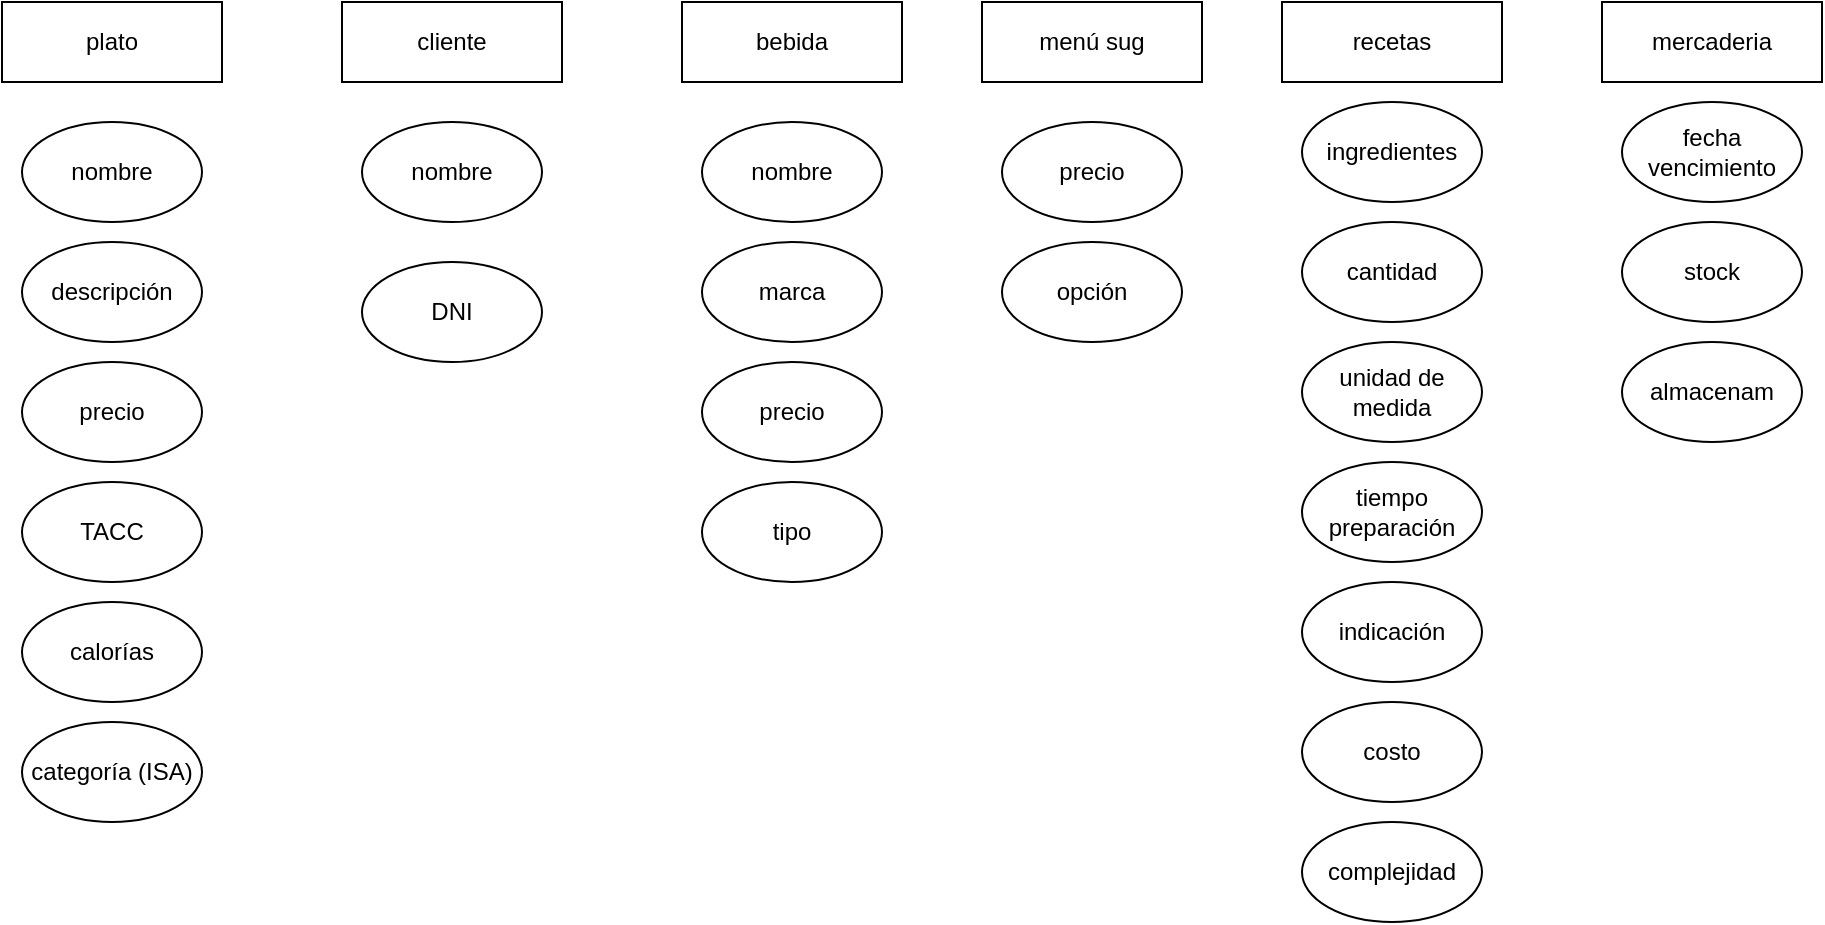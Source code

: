 <mxfile version="21.0.6" type="github" pages="3">
  <diagram id="CXdzvPB2wVIydzKd_ate" name="Page-1">
    <mxGraphModel dx="880" dy="494" grid="1" gridSize="10" guides="1" tooltips="1" connect="1" arrows="1" fold="1" page="1" pageScale="1" pageWidth="1200" pageHeight="1600" math="0" shadow="0">
      <root>
        <mxCell id="0" />
        <mxCell id="1" parent="0" />
        <mxCell id="1bnJfe9PC9trtTizRwwh-1" value="plato" style="rounded=0;whiteSpace=wrap;html=1;" parent="1" vertex="1">
          <mxGeometry x="30" y="80" width="110" height="40" as="geometry" />
        </mxCell>
        <mxCell id="1bnJfe9PC9trtTizRwwh-3" value="nombre" style="ellipse;whiteSpace=wrap;html=1;" parent="1" vertex="1">
          <mxGeometry x="40" y="140" width="90" height="50" as="geometry" />
        </mxCell>
        <mxCell id="1bnJfe9PC9trtTizRwwh-4" value="descripción" style="ellipse;whiteSpace=wrap;html=1;" parent="1" vertex="1">
          <mxGeometry x="40" y="200" width="90" height="50" as="geometry" />
        </mxCell>
        <mxCell id="1bnJfe9PC9trtTizRwwh-5" value="precio" style="ellipse;whiteSpace=wrap;html=1;" parent="1" vertex="1">
          <mxGeometry x="40" y="260" width="90" height="50" as="geometry" />
        </mxCell>
        <mxCell id="1bnJfe9PC9trtTizRwwh-6" value="TACC" style="ellipse;whiteSpace=wrap;html=1;" parent="1" vertex="1">
          <mxGeometry x="40" y="320" width="90" height="50" as="geometry" />
        </mxCell>
        <mxCell id="1bnJfe9PC9trtTizRwwh-7" value="calorías" style="ellipse;whiteSpace=wrap;html=1;" parent="1" vertex="1">
          <mxGeometry x="40" y="380" width="90" height="50" as="geometry" />
        </mxCell>
        <mxCell id="1bnJfe9PC9trtTizRwwh-9" value="cliente" style="rounded=0;whiteSpace=wrap;html=1;" parent="1" vertex="1">
          <mxGeometry x="200" y="80" width="110" height="40" as="geometry" />
        </mxCell>
        <mxCell id="1bnJfe9PC9trtTizRwwh-10" value="bebida" style="rounded=0;whiteSpace=wrap;html=1;" parent="1" vertex="1">
          <mxGeometry x="370" y="80" width="110" height="40" as="geometry" />
        </mxCell>
        <mxCell id="1bnJfe9PC9trtTizRwwh-11" value="categoría (ISA)" style="ellipse;whiteSpace=wrap;html=1;" parent="1" vertex="1">
          <mxGeometry x="40" y="440" width="90" height="50" as="geometry" />
        </mxCell>
        <mxCell id="1bnJfe9PC9trtTizRwwh-13" value="menú sug" style="rounded=0;whiteSpace=wrap;html=1;" parent="1" vertex="1">
          <mxGeometry x="520" y="80" width="110" height="40" as="geometry" />
        </mxCell>
        <mxCell id="1bnJfe9PC9trtTizRwwh-14" value="recetas" style="rounded=0;whiteSpace=wrap;html=1;" parent="1" vertex="1">
          <mxGeometry x="670" y="80" width="110" height="40" as="geometry" />
        </mxCell>
        <mxCell id="1bnJfe9PC9trtTizRwwh-15" value="ingredientes" style="ellipse;whiteSpace=wrap;html=1;" parent="1" vertex="1">
          <mxGeometry x="680" y="130" width="90" height="50" as="geometry" />
        </mxCell>
        <mxCell id="1bnJfe9PC9trtTizRwwh-16" value="cantidad" style="ellipse;whiteSpace=wrap;html=1;" parent="1" vertex="1">
          <mxGeometry x="680" y="190" width="90" height="50" as="geometry" />
        </mxCell>
        <mxCell id="1bnJfe9PC9trtTizRwwh-17" value="unidad de medida" style="ellipse;whiteSpace=wrap;html=1;" parent="1" vertex="1">
          <mxGeometry x="680" y="250" width="90" height="50" as="geometry" />
        </mxCell>
        <mxCell id="1bnJfe9PC9trtTizRwwh-18" value="tiempo preparación" style="ellipse;whiteSpace=wrap;html=1;" parent="1" vertex="1">
          <mxGeometry x="680" y="310" width="90" height="50" as="geometry" />
        </mxCell>
        <mxCell id="1bnJfe9PC9trtTizRwwh-19" value="indicación" style="ellipse;whiteSpace=wrap;html=1;" parent="1" vertex="1">
          <mxGeometry x="680" y="370" width="90" height="50" as="geometry" />
        </mxCell>
        <mxCell id="1bnJfe9PC9trtTizRwwh-20" value="costo" style="ellipse;whiteSpace=wrap;html=1;" parent="1" vertex="1">
          <mxGeometry x="680" y="430" width="90" height="50" as="geometry" />
        </mxCell>
        <mxCell id="1bnJfe9PC9trtTizRwwh-21" value="complejidad" style="ellipse;whiteSpace=wrap;html=1;" parent="1" vertex="1">
          <mxGeometry x="680" y="490" width="90" height="50" as="geometry" />
        </mxCell>
        <mxCell id="1bnJfe9PC9trtTizRwwh-23" value="stock" style="ellipse;whiteSpace=wrap;html=1;" parent="1" vertex="1">
          <mxGeometry x="840" y="190" width="90" height="50" as="geometry" />
        </mxCell>
        <mxCell id="1bnJfe9PC9trtTizRwwh-24" value="fecha vencimiento" style="ellipse;whiteSpace=wrap;html=1;" parent="1" vertex="1">
          <mxGeometry x="840" y="130" width="90" height="50" as="geometry" />
        </mxCell>
        <mxCell id="1bnJfe9PC9trtTizRwwh-25" value="mercaderia" style="rounded=0;whiteSpace=wrap;html=1;" parent="1" vertex="1">
          <mxGeometry x="830" y="80" width="110" height="40" as="geometry" />
        </mxCell>
        <mxCell id="1bnJfe9PC9trtTizRwwh-27" value="almacenam" style="ellipse;whiteSpace=wrap;html=1;" parent="1" vertex="1">
          <mxGeometry x="840" y="250" width="90" height="50" as="geometry" />
        </mxCell>
        <mxCell id="1bnJfe9PC9trtTizRwwh-28" value="nombre" style="ellipse;whiteSpace=wrap;html=1;" parent="1" vertex="1">
          <mxGeometry x="380" y="140" width="90" height="50" as="geometry" />
        </mxCell>
        <mxCell id="1bnJfe9PC9trtTizRwwh-29" value="marca" style="ellipse;whiteSpace=wrap;html=1;" parent="1" vertex="1">
          <mxGeometry x="380" y="200" width="90" height="50" as="geometry" />
        </mxCell>
        <mxCell id="1bnJfe9PC9trtTizRwwh-30" value="precio" style="ellipse;whiteSpace=wrap;html=1;" parent="1" vertex="1">
          <mxGeometry x="380" y="260" width="90" height="50" as="geometry" />
        </mxCell>
        <mxCell id="1bnJfe9PC9trtTizRwwh-31" value="tipo" style="ellipse;whiteSpace=wrap;html=1;" parent="1" vertex="1">
          <mxGeometry x="380" y="320" width="90" height="50" as="geometry" />
        </mxCell>
        <mxCell id="1bnJfe9PC9trtTizRwwh-32" value="precio" style="ellipse;whiteSpace=wrap;html=1;" parent="1" vertex="1">
          <mxGeometry x="530" y="140" width="90" height="50" as="geometry" />
        </mxCell>
        <mxCell id="1bnJfe9PC9trtTizRwwh-33" value="opción" style="ellipse;whiteSpace=wrap;html=1;" parent="1" vertex="1">
          <mxGeometry x="530" y="200" width="90" height="50" as="geometry" />
        </mxCell>
        <mxCell id="1bnJfe9PC9trtTizRwwh-34" value="nombre" style="ellipse;whiteSpace=wrap;html=1;" parent="1" vertex="1">
          <mxGeometry x="210" y="140" width="90" height="50" as="geometry" />
        </mxCell>
        <mxCell id="1bnJfe9PC9trtTizRwwh-36" value="DNI" style="ellipse;whiteSpace=wrap;html=1;" parent="1" vertex="1">
          <mxGeometry x="210" y="210" width="90" height="50" as="geometry" />
        </mxCell>
      </root>
    </mxGraphModel>
  </diagram>
  <diagram id="sk8-NcH3_kJpbmu6b2MK" name="Page-2">
    <mxGraphModel dx="880" dy="2094" grid="1" gridSize="10" guides="1" tooltips="1" connect="1" arrows="1" fold="1" page="1" pageScale="1" pageWidth="1200" pageHeight="1600" math="0" shadow="0">
      <root>
        <mxCell id="lREAkdYt76eSDly8mNPN-0" />
        <mxCell id="lREAkdYt76eSDly8mNPN-1" parent="lREAkdYt76eSDly8mNPN-0" />
        <mxCell id="NG0mI11uhFQM5UhzqjQ7-34" value="" style="group" parent="lREAkdYt76eSDly8mNPN-1" vertex="1" connectable="0">
          <mxGeometry x="60" y="330" width="110" height="410" as="geometry" />
        </mxCell>
        <mxCell id="NG0mI11uhFQM5UhzqjQ7-0" value="plato" style="rounded=0;whiteSpace=wrap;html=1;" parent="NG0mI11uhFQM5UhzqjQ7-34" vertex="1">
          <mxGeometry width="110" height="40" as="geometry" />
        </mxCell>
        <mxCell id="NG0mI11uhFQM5UhzqjQ7-1" value="&lt;u&gt;nombre&lt;/u&gt;" style="ellipse;whiteSpace=wrap;html=1;" parent="NG0mI11uhFQM5UhzqjQ7-34" vertex="1">
          <mxGeometry x="10" y="60" width="90" height="50" as="geometry" />
        </mxCell>
        <mxCell id="NG0mI11uhFQM5UhzqjQ7-2" value="descripción" style="ellipse;whiteSpace=wrap;html=1;" parent="NG0mI11uhFQM5UhzqjQ7-34" vertex="1">
          <mxGeometry x="10" y="120" width="90" height="50" as="geometry" />
        </mxCell>
        <mxCell id="NG0mI11uhFQM5UhzqjQ7-3" value="precio" style="ellipse;whiteSpace=wrap;html=1;" parent="NG0mI11uhFQM5UhzqjQ7-34" vertex="1">
          <mxGeometry x="10" y="180" width="90" height="50" as="geometry" />
        </mxCell>
        <mxCell id="NG0mI11uhFQM5UhzqjQ7-4" value="TACC" style="ellipse;whiteSpace=wrap;html=1;" parent="NG0mI11uhFQM5UhzqjQ7-34" vertex="1">
          <mxGeometry x="10" y="240" width="90" height="50" as="geometry" />
        </mxCell>
        <mxCell id="NG0mI11uhFQM5UhzqjQ7-5" value="calorías" style="ellipse;whiteSpace=wrap;html=1;" parent="NG0mI11uhFQM5UhzqjQ7-34" vertex="1">
          <mxGeometry x="10" y="300" width="90" height="50" as="geometry" />
        </mxCell>
        <mxCell id="NG0mI11uhFQM5UhzqjQ7-8" value="categoría (ISA)" style="ellipse;whiteSpace=wrap;html=1;" parent="NG0mI11uhFQM5UhzqjQ7-34" vertex="1">
          <mxGeometry x="10" y="360" width="90" height="50" as="geometry" />
        </mxCell>
        <mxCell id="NG0mI11uhFQM5UhzqjQ7-35" value="" style="group" parent="lREAkdYt76eSDly8mNPN-1" vertex="1" connectable="0">
          <mxGeometry x="225" y="425" width="110" height="180" as="geometry" />
        </mxCell>
        <mxCell id="NG0mI11uhFQM5UhzqjQ7-6" value="cliente" style="rounded=0;whiteSpace=wrap;html=1;" parent="NG0mI11uhFQM5UhzqjQ7-35" vertex="1">
          <mxGeometry width="110" height="40" as="geometry" />
        </mxCell>
        <mxCell id="NG0mI11uhFQM5UhzqjQ7-28" value="nombre" style="ellipse;whiteSpace=wrap;html=1;" parent="NG0mI11uhFQM5UhzqjQ7-35" vertex="1">
          <mxGeometry x="10" y="60" width="90" height="50" as="geometry" />
        </mxCell>
        <mxCell id="NG0mI11uhFQM5UhzqjQ7-29" value="&lt;u&gt;DNI&lt;/u&gt;" style="ellipse;whiteSpace=wrap;html=1;" parent="NG0mI11uhFQM5UhzqjQ7-35" vertex="1">
          <mxGeometry x="10" y="130" width="90" height="50" as="geometry" />
        </mxCell>
        <mxCell id="NG0mI11uhFQM5UhzqjQ7-36" value="" style="group" parent="lREAkdYt76eSDly8mNPN-1" vertex="1" connectable="0">
          <mxGeometry x="400" y="330" width="110" height="290" as="geometry" />
        </mxCell>
        <mxCell id="NG0mI11uhFQM5UhzqjQ7-7" value="bebida" style="rounded=0;whiteSpace=wrap;html=1;" parent="NG0mI11uhFQM5UhzqjQ7-36" vertex="1">
          <mxGeometry width="110" height="40" as="geometry" />
        </mxCell>
        <mxCell id="NG0mI11uhFQM5UhzqjQ7-22" value="&lt;u&gt;nombre&lt;/u&gt;" style="ellipse;whiteSpace=wrap;html=1;" parent="NG0mI11uhFQM5UhzqjQ7-36" vertex="1">
          <mxGeometry x="10" y="60" width="90" height="50" as="geometry" />
        </mxCell>
        <mxCell id="NG0mI11uhFQM5UhzqjQ7-23" value="marca" style="ellipse;whiteSpace=wrap;html=1;" parent="NG0mI11uhFQM5UhzqjQ7-36" vertex="1">
          <mxGeometry x="10" y="120" width="90" height="50" as="geometry" />
        </mxCell>
        <mxCell id="NG0mI11uhFQM5UhzqjQ7-24" value="precio" style="ellipse;whiteSpace=wrap;html=1;" parent="NG0mI11uhFQM5UhzqjQ7-36" vertex="1">
          <mxGeometry x="10" y="180" width="90" height="50" as="geometry" />
        </mxCell>
        <mxCell id="NG0mI11uhFQM5UhzqjQ7-25" value="tipo" style="ellipse;whiteSpace=wrap;html=1;" parent="NG0mI11uhFQM5UhzqjQ7-36" vertex="1">
          <mxGeometry x="10" y="240" width="90" height="50" as="geometry" />
        </mxCell>
        <mxCell id="NG0mI11uhFQM5UhzqjQ7-38" value="" style="group" parent="lREAkdYt76eSDly8mNPN-1" vertex="1" connectable="0">
          <mxGeometry x="630" y="310" width="110" height="460" as="geometry" />
        </mxCell>
        <mxCell id="NG0mI11uhFQM5UhzqjQ7-10" value="recetas" style="rounded=0;whiteSpace=wrap;html=1;" parent="NG0mI11uhFQM5UhzqjQ7-38" vertex="1">
          <mxGeometry width="110" height="40" as="geometry" />
        </mxCell>
        <mxCell id="NG0mI11uhFQM5UhzqjQ7-11" value="ingredientes" style="ellipse;whiteSpace=wrap;html=1;" parent="NG0mI11uhFQM5UhzqjQ7-38" vertex="1">
          <mxGeometry x="10" y="50" width="90" height="50" as="geometry" />
        </mxCell>
        <mxCell id="NG0mI11uhFQM5UhzqjQ7-12" value="cantidad" style="ellipse;whiteSpace=wrap;html=1;" parent="NG0mI11uhFQM5UhzqjQ7-38" vertex="1">
          <mxGeometry x="10" y="110" width="90" height="50" as="geometry" />
        </mxCell>
        <mxCell id="NG0mI11uhFQM5UhzqjQ7-13" value="unidad de medida" style="ellipse;whiteSpace=wrap;html=1;" parent="NG0mI11uhFQM5UhzqjQ7-38" vertex="1">
          <mxGeometry x="10" y="170" width="90" height="50" as="geometry" />
        </mxCell>
        <mxCell id="NG0mI11uhFQM5UhzqjQ7-14" value="tiempo preparación" style="ellipse;whiteSpace=wrap;html=1;" parent="NG0mI11uhFQM5UhzqjQ7-38" vertex="1">
          <mxGeometry x="10" y="230" width="90" height="50" as="geometry" />
        </mxCell>
        <mxCell id="NG0mI11uhFQM5UhzqjQ7-15" value="indicación" style="ellipse;whiteSpace=wrap;html=1;" parent="NG0mI11uhFQM5UhzqjQ7-38" vertex="1">
          <mxGeometry x="10" y="290" width="90" height="50" as="geometry" />
        </mxCell>
        <mxCell id="NG0mI11uhFQM5UhzqjQ7-16" value="costo" style="ellipse;whiteSpace=wrap;html=1;" parent="NG0mI11uhFQM5UhzqjQ7-38" vertex="1">
          <mxGeometry x="10" y="350" width="90" height="50" as="geometry" />
        </mxCell>
        <mxCell id="NG0mI11uhFQM5UhzqjQ7-17" value="complejidad" style="ellipse;whiteSpace=wrap;html=1;" parent="NG0mI11uhFQM5UhzqjQ7-38" vertex="1">
          <mxGeometry x="10" y="410" width="90" height="50" as="geometry" />
        </mxCell>
        <mxCell id="NG0mI11uhFQM5UhzqjQ7-39" value="" style="group" parent="lREAkdYt76eSDly8mNPN-1" vertex="1" connectable="0">
          <mxGeometry x="950" y="360" width="110" height="220" as="geometry" />
        </mxCell>
        <mxCell id="ITATxJA5nE6UIGPbY5kk-11" value="" style="group" parent="NG0mI11uhFQM5UhzqjQ7-39" vertex="1" connectable="0">
          <mxGeometry width="110" height="160" as="geometry" />
        </mxCell>
        <mxCell id="NG0mI11uhFQM5UhzqjQ7-19" value="fecha vencimiento" style="ellipse;whiteSpace=wrap;html=1;" parent="ITATxJA5nE6UIGPbY5kk-11" vertex="1">
          <mxGeometry x="10" y="50" width="90" height="50" as="geometry" />
        </mxCell>
        <mxCell id="NG0mI11uhFQM5UhzqjQ7-20" value="stock" style="rounded=0;whiteSpace=wrap;html=1;" parent="ITATxJA5nE6UIGPbY5kk-11" vertex="1">
          <mxGeometry width="110" height="40" as="geometry" />
        </mxCell>
        <mxCell id="NG0mI11uhFQM5UhzqjQ7-21" value="almacenam" style="ellipse;whiteSpace=wrap;html=1;" parent="ITATxJA5nE6UIGPbY5kk-11" vertex="1">
          <mxGeometry x="10" y="110" width="90" height="50" as="geometry" />
        </mxCell>
        <mxCell id="NG0mI11uhFQM5UhzqjQ7-40" style="edgeStyle=orthogonalEdgeStyle;rounded=0;orthogonalLoop=1;jettySize=auto;html=1;exitX=1;exitY=0.5;exitDx=0;exitDy=0;entryX=0;entryY=0.5;entryDx=0;entryDy=0;" parent="lREAkdYt76eSDly8mNPN-1" source="NG0mI11uhFQM5UhzqjQ7-0" target="ITATxJA5nE6UIGPbY5kk-2" edge="1">
          <mxGeometry relative="1" as="geometry">
            <mxPoint x="190" y="350" as="targetPoint" />
          </mxGeometry>
        </mxCell>
        <mxCell id="ITATxJA5nE6UIGPbY5kk-2" value="carta" style="rhombus;whiteSpace=wrap;html=1;" parent="lREAkdYt76eSDly8mNPN-1" vertex="1">
          <mxGeometry x="240" y="310" width="80" height="80" as="geometry" />
        </mxCell>
        <mxCell id="ITATxJA5nE6UIGPbY5kk-4" style="edgeStyle=orthogonalEdgeStyle;rounded=0;orthogonalLoop=1;jettySize=auto;html=1;exitX=0;exitY=0.5;exitDx=0;exitDy=0;entryX=1;entryY=0.5;entryDx=0;entryDy=0;" parent="lREAkdYt76eSDly8mNPN-1" source="NG0mI11uhFQM5UhzqjQ7-7" target="ITATxJA5nE6UIGPbY5kk-2" edge="1">
          <mxGeometry relative="1" as="geometry" />
        </mxCell>
        <mxCell id="ITATxJA5nE6UIGPbY5kk-24" style="edgeStyle=orthogonalEdgeStyle;rounded=0;orthogonalLoop=1;jettySize=auto;html=1;exitX=1;exitY=0.5;exitDx=0;exitDy=0;entryX=-0.001;entryY=0.628;entryDx=0;entryDy=0;entryPerimeter=0;" parent="lREAkdYt76eSDly8mNPN-1" source="ITATxJA5nE6UIGPbY5kk-7" target="NG0mI11uhFQM5UhzqjQ7-20" edge="1">
          <mxGeometry relative="1" as="geometry" />
        </mxCell>
        <mxCell id="ITATxJA5nE6UIGPbY5kk-7" value="mercadería" style="rhombus;whiteSpace=wrap;html=1;" parent="lREAkdYt76eSDly8mNPN-1" vertex="1">
          <mxGeometry x="800" y="345" width="80" height="80" as="geometry" />
        </mxCell>
        <mxCell id="ITATxJA5nE6UIGPbY5kk-12" style="edgeStyle=orthogonalEdgeStyle;rounded=0;orthogonalLoop=1;jettySize=auto;html=1;exitX=1;exitY=0.5;exitDx=0;exitDy=0;entryX=0;entryY=0.5;entryDx=0;entryDy=0;" parent="lREAkdYt76eSDly8mNPN-1" source="NG0mI11uhFQM5UhzqjQ7-11" target="ITATxJA5nE6UIGPbY5kk-7" edge="1">
          <mxGeometry relative="1" as="geometry">
            <Array as="points">
              <mxPoint x="800" y="385" />
            </Array>
          </mxGeometry>
        </mxCell>
        <mxCell id="ITATxJA5nE6UIGPbY5kk-13" style="edgeStyle=orthogonalEdgeStyle;rounded=0;orthogonalLoop=1;jettySize=auto;html=1;exitX=0.5;exitY=0;exitDx=0;exitDy=0;entryX=0.5;entryY=1;entryDx=0;entryDy=0;" parent="lREAkdYt76eSDly8mNPN-1" source="NG0mI11uhFQM5UhzqjQ7-6" target="ITATxJA5nE6UIGPbY5kk-2" edge="1">
          <mxGeometry relative="1" as="geometry">
            <Array as="points">
              <mxPoint x="280" y="425" />
              <mxPoint x="280" y="425" />
            </Array>
          </mxGeometry>
        </mxCell>
        <mxCell id="ITATxJA5nE6UIGPbY5kk-20" style="edgeStyle=orthogonalEdgeStyle;rounded=0;orthogonalLoop=1;jettySize=auto;html=1;exitX=0.5;exitY=0;exitDx=0;exitDy=0;entryX=0.5;entryY=1;entryDx=0;entryDy=0;" parent="lREAkdYt76eSDly8mNPN-1" source="ITATxJA5nE6UIGPbY5kk-16" target="NG0mI11uhFQM5UhzqjQ7-27" edge="1">
          <mxGeometry relative="1" as="geometry" />
        </mxCell>
        <mxCell id="ITATxJA5nE6UIGPbY5kk-16" value="menú" style="rhombus;whiteSpace=wrap;html=1;" parent="lREAkdYt76eSDly8mNPN-1" vertex="1">
          <mxGeometry x="240" y="200" width="80" height="80" as="geometry" />
        </mxCell>
        <mxCell id="ITATxJA5nE6UIGPbY5kk-17" style="edgeStyle=orthogonalEdgeStyle;rounded=0;orthogonalLoop=1;jettySize=auto;html=1;exitX=0.891;exitY=-0.025;exitDx=0;exitDy=0;entryX=0;entryY=0.5;entryDx=0;entryDy=0;exitPerimeter=0;" parent="lREAkdYt76eSDly8mNPN-1" source="NG0mI11uhFQM5UhzqjQ7-0" target="ITATxJA5nE6UIGPbY5kk-16" edge="1">
          <mxGeometry relative="1" as="geometry">
            <Array as="points">
              <mxPoint x="158" y="240" />
            </Array>
          </mxGeometry>
        </mxCell>
        <mxCell id="ITATxJA5nE6UIGPbY5kk-18" style="edgeStyle=orthogonalEdgeStyle;rounded=0;orthogonalLoop=1;jettySize=auto;html=1;entryX=1;entryY=0.5;entryDx=0;entryDy=0;" parent="lREAkdYt76eSDly8mNPN-1" target="ITATxJA5nE6UIGPbY5kk-16" edge="1">
          <mxGeometry relative="1" as="geometry">
            <mxPoint x="455" y="330" as="sourcePoint" />
            <Array as="points">
              <mxPoint x="455" y="240" />
            </Array>
          </mxGeometry>
        </mxCell>
        <mxCell id="ITATxJA5nE6UIGPbY5kk-19" value="" style="group" parent="lREAkdYt76eSDly8mNPN-1" vertex="1" connectable="0">
          <mxGeometry x="235" y="60" width="90" height="110" as="geometry" />
        </mxCell>
        <mxCell id="NG0mI11uhFQM5UhzqjQ7-26" value="precio" style="ellipse;whiteSpace=wrap;html=1;" parent="ITATxJA5nE6UIGPbY5kk-19" vertex="1">
          <mxGeometry width="90" height="50" as="geometry" />
        </mxCell>
        <mxCell id="NG0mI11uhFQM5UhzqjQ7-27" value="opción" style="ellipse;whiteSpace=wrap;html=1;" parent="ITATxJA5nE6UIGPbY5kk-19" vertex="1">
          <mxGeometry y="60" width="90" height="50" as="geometry" />
        </mxCell>
        <mxCell id="ITATxJA5nE6UIGPbY5kk-22" style="edgeStyle=orthogonalEdgeStyle;rounded=0;orthogonalLoop=1;jettySize=auto;html=1;entryX=0.5;entryY=0;entryDx=0;entryDy=0;" parent="lREAkdYt76eSDly8mNPN-1" source="ITATxJA5nE6UIGPbY5kk-21" target="NG0mI11uhFQM5UhzqjQ7-0" edge="1">
          <mxGeometry relative="1" as="geometry" />
        </mxCell>
        <mxCell id="ITATxJA5nE6UIGPbY5kk-21" value="chef" style="rhombus;whiteSpace=wrap;html=1;" parent="lREAkdYt76eSDly8mNPN-1" vertex="1">
          <mxGeometry x="380" y="-20" width="80" height="80" as="geometry" />
        </mxCell>
        <mxCell id="ITATxJA5nE6UIGPbY5kk-23" style="edgeStyle=orthogonalEdgeStyle;rounded=0;orthogonalLoop=1;jettySize=auto;html=1;exitX=0.5;exitY=0;exitDx=0;exitDy=0;entryX=1;entryY=0.5;entryDx=0;entryDy=0;" parent="lREAkdYt76eSDly8mNPN-1" source="NG0mI11uhFQM5UhzqjQ7-10" target="ITATxJA5nE6UIGPbY5kk-21" edge="1">
          <mxGeometry relative="1" as="geometry" />
        </mxCell>
      </root>
    </mxGraphModel>
  </diagram>
  <diagram id="s4Wf7vU0N8zGF6CY7whE" name="Página-3">
    <mxGraphModel dx="645" dy="520" grid="1" gridSize="10" guides="1" tooltips="1" connect="1" arrows="1" fold="1" page="1" pageScale="1" pageWidth="1200" pageHeight="1600" math="0" shadow="0">
      <root>
        <mxCell id="0" />
        <mxCell id="1" parent="0" />
        <mxCell id="-e-vEmIo11bUtBHAeG6M-3" value="recetas" style="rounded=0;whiteSpace=wrap;html=1;" vertex="1" parent="1">
          <mxGeometry x="750" y="430" width="70" height="30" as="geometry" />
        </mxCell>
        <mxCell id="-e-vEmIo11bUtBHAeG6M-4" value="ingredientes" style="rounded=0;whiteSpace=wrap;html=1;" vertex="1" parent="1">
          <mxGeometry x="740" y="480" width="90" height="30" as="geometry" />
        </mxCell>
        <mxCell id="-e-vEmIo11bUtBHAeG6M-25" value="" style="group" vertex="1" connectable="0" parent="1">
          <mxGeometry y="100" width="270" height="260" as="geometry" />
        </mxCell>
        <mxCell id="-e-vEmIo11bUtBHAeG6M-1" value="plato" style="rounded=0;whiteSpace=wrap;html=1;" vertex="1" parent="-e-vEmIo11bUtBHAeG6M-25">
          <mxGeometry x="110" y="60" width="70" height="30" as="geometry" />
        </mxCell>
        <mxCell id="-e-vEmIo11bUtBHAeG6M-6" value="nombre" style="ellipse;whiteSpace=wrap;html=1;" vertex="1" parent="-e-vEmIo11bUtBHAeG6M-25">
          <mxGeometry y="50" width="80" height="40" as="geometry" />
        </mxCell>
        <mxCell id="-e-vEmIo11bUtBHAeG6M-7" value="descripción" style="ellipse;whiteSpace=wrap;html=1;" vertex="1" parent="-e-vEmIo11bUtBHAeG6M-25">
          <mxGeometry y="100" width="80" height="40" as="geometry" />
        </mxCell>
        <mxCell id="-e-vEmIo11bUtBHAeG6M-8" value="precio" style="ellipse;whiteSpace=wrap;html=1;" vertex="1" parent="-e-vEmIo11bUtBHAeG6M-25">
          <mxGeometry width="80" height="40" as="geometry" />
        </mxCell>
        <mxCell id="-e-vEmIo11bUtBHAeG6M-9" value="calorías" style="ellipse;whiteSpace=wrap;html=1;" vertex="1" parent="-e-vEmIo11bUtBHAeG6M-25">
          <mxGeometry y="150" width="80" height="40" as="geometry" />
        </mxCell>
        <mxCell id="-e-vEmIo11bUtBHAeG6M-13" value="" style="endArrow=none;html=1;rounded=0;entryX=1;entryY=0.5;entryDx=0;entryDy=0;exitX=0;exitY=0.25;exitDx=0;exitDy=0;" edge="1" parent="-e-vEmIo11bUtBHAeG6M-25" source="-e-vEmIo11bUtBHAeG6M-1" target="-e-vEmIo11bUtBHAeG6M-8">
          <mxGeometry width="50" height="50" relative="1" as="geometry">
            <mxPoint x="150" y="180" as="sourcePoint" />
            <mxPoint x="200" y="130" as="targetPoint" />
          </mxGeometry>
        </mxCell>
        <mxCell id="-e-vEmIo11bUtBHAeG6M-14" value="" style="endArrow=none;html=1;rounded=0;entryX=1;entryY=0.5;entryDx=0;entryDy=0;" edge="1" parent="-e-vEmIo11bUtBHAeG6M-25" target="-e-vEmIo11bUtBHAeG6M-6">
          <mxGeometry width="50" height="50" relative="1" as="geometry">
            <mxPoint x="110" y="70" as="sourcePoint" />
            <mxPoint x="90" y="30" as="targetPoint" />
          </mxGeometry>
        </mxCell>
        <mxCell id="-e-vEmIo11bUtBHAeG6M-15" value="" style="endArrow=none;html=1;rounded=0;entryX=0;entryY=0.5;entryDx=0;entryDy=0;exitX=1;exitY=0.5;exitDx=0;exitDy=0;" edge="1" parent="-e-vEmIo11bUtBHAeG6M-25" source="-e-vEmIo11bUtBHAeG6M-7" target="-e-vEmIo11bUtBHAeG6M-1">
          <mxGeometry width="50" height="50" relative="1" as="geometry">
            <mxPoint x="128" y="90" as="sourcePoint" />
            <mxPoint x="100" y="40" as="targetPoint" />
          </mxGeometry>
        </mxCell>
        <mxCell id="-e-vEmIo11bUtBHAeG6M-16" value="" style="endArrow=none;html=1;rounded=0;entryX=0;entryY=0.75;entryDx=0;entryDy=0;exitX=1;exitY=0.5;exitDx=0;exitDy=0;" edge="1" parent="-e-vEmIo11bUtBHAeG6M-25" source="-e-vEmIo11bUtBHAeG6M-9" target="-e-vEmIo11bUtBHAeG6M-1">
          <mxGeometry width="50" height="50" relative="1" as="geometry">
            <mxPoint x="138" y="100" as="sourcePoint" />
            <mxPoint x="110" y="50" as="targetPoint" />
          </mxGeometry>
        </mxCell>
        <mxCell id="-e-vEmIo11bUtBHAeG6M-17" value="isa" style="triangle;whiteSpace=wrap;html=1;rotation=-90;" vertex="1" parent="-e-vEmIo11bUtBHAeG6M-25">
          <mxGeometry x="122.5" y="150" width="45" height="47.5" as="geometry" />
        </mxCell>
        <mxCell id="-e-vEmIo11bUtBHAeG6M-18" value="entrada" style="ellipse;whiteSpace=wrap;html=1;" vertex="1" parent="-e-vEmIo11bUtBHAeG6M-25">
          <mxGeometry x="20" y="220" width="80" height="40" as="geometry" />
        </mxCell>
        <mxCell id="-e-vEmIo11bUtBHAeG6M-19" value="principal" style="ellipse;whiteSpace=wrap;html=1;" vertex="1" parent="-e-vEmIo11bUtBHAeG6M-25">
          <mxGeometry x="105" y="220" width="80" height="40" as="geometry" />
        </mxCell>
        <mxCell id="-e-vEmIo11bUtBHAeG6M-20" value="postre" style="ellipse;whiteSpace=wrap;html=1;" vertex="1" parent="-e-vEmIo11bUtBHAeG6M-25">
          <mxGeometry x="190" y="220" width="80" height="40" as="geometry" />
        </mxCell>
        <mxCell id="-e-vEmIo11bUtBHAeG6M-21" value="" style="endArrow=none;html=1;rounded=0;entryX=0;entryY=0.25;entryDx=0;entryDy=0;exitX=0.5;exitY=0;exitDx=0;exitDy=0;" edge="1" parent="-e-vEmIo11bUtBHAeG6M-25" source="-e-vEmIo11bUtBHAeG6M-18" target="-e-vEmIo11bUtBHAeG6M-17">
          <mxGeometry width="50" height="50" relative="1" as="geometry">
            <mxPoint x="90" y="140" as="sourcePoint" />
            <mxPoint x="120" y="53" as="targetPoint" />
          </mxGeometry>
        </mxCell>
        <mxCell id="-e-vEmIo11bUtBHAeG6M-22" value="" style="endArrow=none;html=1;rounded=0;entryX=0;entryY=0.5;entryDx=0;entryDy=0;exitX=0.5;exitY=0;exitDx=0;exitDy=0;" edge="1" parent="-e-vEmIo11bUtBHAeG6M-25" source="-e-vEmIo11bUtBHAeG6M-19" target="-e-vEmIo11bUtBHAeG6M-17">
          <mxGeometry width="50" height="50" relative="1" as="geometry">
            <mxPoint x="70" y="230" as="sourcePoint" />
            <mxPoint x="143" y="206" as="targetPoint" />
          </mxGeometry>
        </mxCell>
        <mxCell id="-e-vEmIo11bUtBHAeG6M-23" value="" style="endArrow=none;html=1;rounded=0;entryX=0;entryY=0.75;entryDx=0;entryDy=0;exitX=0.5;exitY=0;exitDx=0;exitDy=0;" edge="1" parent="-e-vEmIo11bUtBHAeG6M-25" source="-e-vEmIo11bUtBHAeG6M-20" target="-e-vEmIo11bUtBHAeG6M-17">
          <mxGeometry width="50" height="50" relative="1" as="geometry">
            <mxPoint x="155" y="230" as="sourcePoint" />
            <mxPoint x="155" y="206" as="targetPoint" />
          </mxGeometry>
        </mxCell>
        <mxCell id="-e-vEmIo11bUtBHAeG6M-24" value="" style="endArrow=none;html=1;rounded=0;entryX=0.5;entryY=1;entryDx=0;entryDy=0;exitX=1;exitY=0.5;exitDx=0;exitDy=0;" edge="1" parent="-e-vEmIo11bUtBHAeG6M-25" source="-e-vEmIo11bUtBHAeG6M-17" target="-e-vEmIo11bUtBHAeG6M-1">
          <mxGeometry width="50" height="50" relative="1" as="geometry">
            <mxPoint x="165" y="280" as="sourcePoint" />
            <mxPoint x="165" y="256" as="targetPoint" />
          </mxGeometry>
        </mxCell>
        <mxCell id="-e-vEmIo11bUtBHAeG6M-57" value="" style="group" vertex="1" connectable="0" parent="1">
          <mxGeometry x="300" y="30" width="335" height="400" as="geometry" />
        </mxCell>
        <mxCell id="-e-vEmIo11bUtBHAeG6M-43" value="" style="group" vertex="1" connectable="0" parent="-e-vEmIo11bUtBHAeG6M-57">
          <mxGeometry width="260" height="270" as="geometry" />
        </mxCell>
        <mxCell id="-e-vEmIo11bUtBHAeG6M-2" value="bebidas" style="rounded=0;whiteSpace=wrap;html=1;" vertex="1" parent="-e-vEmIo11bUtBHAeG6M-43">
          <mxGeometry x="90" y="80" width="70" height="30" as="geometry" />
        </mxCell>
        <mxCell id="-e-vEmIo11bUtBHAeG6M-26" value="nombre" style="ellipse;whiteSpace=wrap;html=1;" vertex="1" parent="-e-vEmIo11bUtBHAeG6M-43">
          <mxGeometry x="180" y="100" width="80" height="40" as="geometry" />
        </mxCell>
        <mxCell id="-e-vEmIo11bUtBHAeG6M-27" value="volumen" style="ellipse;whiteSpace=wrap;html=1;" vertex="1" parent="-e-vEmIo11bUtBHAeG6M-43">
          <mxGeometry x="180" y="150" width="80" height="40" as="geometry" />
        </mxCell>
        <mxCell id="-e-vEmIo11bUtBHAeG6M-28" value="precio" style="ellipse;whiteSpace=wrap;html=1;" vertex="1" parent="-e-vEmIo11bUtBHAeG6M-43">
          <mxGeometry x="180" width="80" height="40" as="geometry" />
        </mxCell>
        <mxCell id="-e-vEmIo11bUtBHAeG6M-29" value="marca" style="ellipse;whiteSpace=wrap;html=1;" vertex="1" parent="-e-vEmIo11bUtBHAeG6M-43">
          <mxGeometry x="180" y="50" width="80" height="40" as="geometry" />
        </mxCell>
        <mxCell id="-e-vEmIo11bUtBHAeG6M-30" value="" style="endArrow=none;html=1;rounded=0;exitX=0;exitY=0.5;exitDx=0;exitDy=0;entryX=1;entryY=0;entryDx=0;entryDy=0;" edge="1" parent="-e-vEmIo11bUtBHAeG6M-43" source="-e-vEmIo11bUtBHAeG6M-28" target="-e-vEmIo11bUtBHAeG6M-2">
          <mxGeometry width="50" height="50" relative="1" as="geometry">
            <mxPoint x="-130" y="118" as="sourcePoint" />
            <mxPoint x="90" y="30" as="targetPoint" />
          </mxGeometry>
        </mxCell>
        <mxCell id="-e-vEmIo11bUtBHAeG6M-31" value="" style="endArrow=none;html=1;rounded=0;exitX=0;exitY=0.5;exitDx=0;exitDy=0;entryX=1;entryY=0.25;entryDx=0;entryDy=0;" edge="1" parent="-e-vEmIo11bUtBHAeG6M-43" source="-e-vEmIo11bUtBHAeG6M-29" target="-e-vEmIo11bUtBHAeG6M-2">
          <mxGeometry width="50" height="50" relative="1" as="geometry">
            <mxPoint x="190" y="30" as="sourcePoint" />
            <mxPoint x="170" y="90" as="targetPoint" />
          </mxGeometry>
        </mxCell>
        <mxCell id="-e-vEmIo11bUtBHAeG6M-32" value="" style="endArrow=none;html=1;rounded=0;exitX=0;exitY=0.5;exitDx=0;exitDy=0;entryX=1;entryY=0.5;entryDx=0;entryDy=0;" edge="1" parent="-e-vEmIo11bUtBHAeG6M-43" source="-e-vEmIo11bUtBHAeG6M-26" target="-e-vEmIo11bUtBHAeG6M-2">
          <mxGeometry width="50" height="50" relative="1" as="geometry">
            <mxPoint x="190" y="80" as="sourcePoint" />
            <mxPoint x="170" y="98" as="targetPoint" />
          </mxGeometry>
        </mxCell>
        <mxCell id="-e-vEmIo11bUtBHAeG6M-33" value="" style="endArrow=none;html=1;rounded=0;exitX=0;exitY=0.5;exitDx=0;exitDy=0;entryX=1;entryY=0.75;entryDx=0;entryDy=0;" edge="1" parent="-e-vEmIo11bUtBHAeG6M-43" source="-e-vEmIo11bUtBHAeG6M-27" target="-e-vEmIo11bUtBHAeG6M-2">
          <mxGeometry width="50" height="50" relative="1" as="geometry">
            <mxPoint x="190" y="130" as="sourcePoint" />
            <mxPoint x="170" y="105" as="targetPoint" />
          </mxGeometry>
        </mxCell>
        <mxCell id="-e-vEmIo11bUtBHAeG6M-35" value="isa" style="triangle;whiteSpace=wrap;html=1;rotation=-90;" vertex="1" parent="-e-vEmIo11bUtBHAeG6M-43">
          <mxGeometry x="102.5" y="160" width="45" height="47.5" as="geometry" />
        </mxCell>
        <mxCell id="-e-vEmIo11bUtBHAeG6M-36" value="agua" style="ellipse;whiteSpace=wrap;html=1;" vertex="1" parent="-e-vEmIo11bUtBHAeG6M-43">
          <mxGeometry y="230" width="80" height="40" as="geometry" />
        </mxCell>
        <mxCell id="-e-vEmIo11bUtBHAeG6M-37" value="gaseosa" style="ellipse;whiteSpace=wrap;html=1;" vertex="1" parent="-e-vEmIo11bUtBHAeG6M-43">
          <mxGeometry x="85" y="230" width="80" height="40" as="geometry" />
        </mxCell>
        <mxCell id="-e-vEmIo11bUtBHAeG6M-38" value="alcohol" style="ellipse;whiteSpace=wrap;html=1;" vertex="1" parent="-e-vEmIo11bUtBHAeG6M-43">
          <mxGeometry x="170" y="230" width="80" height="40" as="geometry" />
        </mxCell>
        <mxCell id="-e-vEmIo11bUtBHAeG6M-39" value="" style="endArrow=none;html=1;rounded=0;entryX=0;entryY=0.25;entryDx=0;entryDy=0;exitX=0.5;exitY=0;exitDx=0;exitDy=0;" edge="1" parent="-e-vEmIo11bUtBHAeG6M-43" source="-e-vEmIo11bUtBHAeG6M-36" target="-e-vEmIo11bUtBHAeG6M-35">
          <mxGeometry width="50" height="50" relative="1" as="geometry">
            <mxPoint x="30" y="180" as="sourcePoint" />
            <mxPoint x="90" y="13" as="targetPoint" />
          </mxGeometry>
        </mxCell>
        <mxCell id="-e-vEmIo11bUtBHAeG6M-40" value="" style="endArrow=none;html=1;rounded=0;entryX=0;entryY=0.5;entryDx=0;entryDy=0;exitX=0.5;exitY=0;exitDx=0;exitDy=0;" edge="1" parent="-e-vEmIo11bUtBHAeG6M-43" source="-e-vEmIo11bUtBHAeG6M-37" target="-e-vEmIo11bUtBHAeG6M-35">
          <mxGeometry width="50" height="50" relative="1" as="geometry">
            <mxPoint x="115" y="180" as="sourcePoint" />
            <mxPoint x="113" y="166" as="targetPoint" />
          </mxGeometry>
        </mxCell>
        <mxCell id="-e-vEmIo11bUtBHAeG6M-41" value="" style="endArrow=none;html=1;rounded=0;entryX=0;entryY=0.75;entryDx=0;entryDy=0;exitX=0.5;exitY=0;exitDx=0;exitDy=0;" edge="1" parent="-e-vEmIo11bUtBHAeG6M-43" source="-e-vEmIo11bUtBHAeG6M-38" target="-e-vEmIo11bUtBHAeG6M-35">
          <mxGeometry width="50" height="50" relative="1" as="geometry">
            <mxPoint x="200" y="180" as="sourcePoint" />
            <mxPoint x="125" y="166" as="targetPoint" />
          </mxGeometry>
        </mxCell>
        <mxCell id="-e-vEmIo11bUtBHAeG6M-42" value="" style="endArrow=none;html=1;rounded=0;entryX=0.5;entryY=1;entryDx=0;entryDy=0;exitX=1;exitY=0.5;exitDx=0;exitDy=0;" edge="1" parent="-e-vEmIo11bUtBHAeG6M-43" source="-e-vEmIo11bUtBHAeG6M-35" target="-e-vEmIo11bUtBHAeG6M-2">
          <mxGeometry width="50" height="50" relative="1" as="geometry">
            <mxPoint x="125" y="181.25" as="sourcePoint" />
            <mxPoint x="114.5" y="69" as="targetPoint" />
          </mxGeometry>
        </mxCell>
        <mxCell id="-e-vEmIo11bUtBHAeG6M-47" value="isa" style="triangle;whiteSpace=wrap;html=1;rotation=-90;" vertex="1" parent="-e-vEmIo11bUtBHAeG6M-57">
          <mxGeometry x="187.5" y="290" width="45" height="47.5" as="geometry" />
        </mxCell>
        <mxCell id="-e-vEmIo11bUtBHAeG6M-48" value="vino" style="ellipse;whiteSpace=wrap;html=1;" vertex="1" parent="-e-vEmIo11bUtBHAeG6M-57">
          <mxGeometry x="85" y="360" width="80" height="40" as="geometry" />
        </mxCell>
        <mxCell id="-e-vEmIo11bUtBHAeG6M-49" value="cerveza" style="ellipse;whiteSpace=wrap;html=1;" vertex="1" parent="-e-vEmIo11bUtBHAeG6M-57">
          <mxGeometry x="170" y="360" width="80" height="40" as="geometry" />
        </mxCell>
        <mxCell id="-e-vEmIo11bUtBHAeG6M-50" value="vino espum" style="ellipse;whiteSpace=wrap;html=1;" vertex="1" parent="-e-vEmIo11bUtBHAeG6M-57">
          <mxGeometry x="255" y="360" width="80" height="40" as="geometry" />
        </mxCell>
        <mxCell id="-e-vEmIo11bUtBHAeG6M-51" value="" style="endArrow=none;html=1;rounded=0;entryX=0;entryY=0.25;entryDx=0;entryDy=0;exitX=0.5;exitY=0;exitDx=0;exitDy=0;" edge="1" parent="-e-vEmIo11bUtBHAeG6M-57" source="-e-vEmIo11bUtBHAeG6M-48" target="-e-vEmIo11bUtBHAeG6M-47">
          <mxGeometry width="50" height="50" relative="1" as="geometry">
            <mxPoint x="115" y="310" as="sourcePoint" />
            <mxPoint x="175" y="143" as="targetPoint" />
          </mxGeometry>
        </mxCell>
        <mxCell id="-e-vEmIo11bUtBHAeG6M-52" value="" style="endArrow=none;html=1;rounded=0;entryX=0;entryY=0.5;entryDx=0;entryDy=0;exitX=0.5;exitY=0;exitDx=0;exitDy=0;" edge="1" parent="-e-vEmIo11bUtBHAeG6M-57" source="-e-vEmIo11bUtBHAeG6M-49" target="-e-vEmIo11bUtBHAeG6M-47">
          <mxGeometry width="50" height="50" relative="1" as="geometry">
            <mxPoint x="200" y="310" as="sourcePoint" />
            <mxPoint x="198" y="296" as="targetPoint" />
          </mxGeometry>
        </mxCell>
        <mxCell id="-e-vEmIo11bUtBHAeG6M-53" value="" style="endArrow=none;html=1;rounded=0;entryX=0;entryY=0.75;entryDx=0;entryDy=0;exitX=0.5;exitY=0;exitDx=0;exitDy=0;" edge="1" parent="-e-vEmIo11bUtBHAeG6M-57" source="-e-vEmIo11bUtBHAeG6M-50" target="-e-vEmIo11bUtBHAeG6M-47">
          <mxGeometry width="50" height="50" relative="1" as="geometry">
            <mxPoint x="285" y="310" as="sourcePoint" />
            <mxPoint x="210" y="296" as="targetPoint" />
          </mxGeometry>
        </mxCell>
        <mxCell id="-e-vEmIo11bUtBHAeG6M-56" value="" style="endArrow=none;html=1;rounded=0;entryX=0.5;entryY=1;entryDx=0;entryDy=0;exitX=1;exitY=0.5;exitDx=0;exitDy=0;" edge="1" parent="-e-vEmIo11bUtBHAeG6M-57" source="-e-vEmIo11bUtBHAeG6M-47" target="-e-vEmIo11bUtBHAeG6M-38">
          <mxGeometry width="50" height="50" relative="1" as="geometry">
            <mxPoint x="135" y="171" as="sourcePoint" />
            <mxPoint x="135" y="120" as="targetPoint" />
          </mxGeometry>
        </mxCell>
        <mxCell id="-e-vEmIo11bUtBHAeG6M-66" value="" style="group" vertex="1" connectable="0" parent="1">
          <mxGeometry x="370" y="530" width="260" height="95" as="geometry" />
        </mxCell>
        <mxCell id="-e-vEmIo11bUtBHAeG6M-5" value="stock" style="rounded=0;whiteSpace=wrap;html=1;" vertex="1" parent="-e-vEmIo11bUtBHAeG6M-66">
          <mxGeometry x="95" y="5" width="70" height="30" as="geometry" />
        </mxCell>
        <mxCell id="-e-vEmIo11bUtBHAeG6M-58" value="vto" style="ellipse;whiteSpace=wrap;html=1;" vertex="1" parent="-e-vEmIo11bUtBHAeG6M-66">
          <mxGeometry width="80" height="40" as="geometry" />
        </mxCell>
        <mxCell id="-e-vEmIo11bUtBHAeG6M-59" value="mercadería" style="ellipse;whiteSpace=wrap;html=1;" vertex="1" parent="-e-vEmIo11bUtBHAeG6M-66">
          <mxGeometry y="55" width="80" height="40" as="geometry" />
        </mxCell>
        <mxCell id="-e-vEmIo11bUtBHAeG6M-60" value="proveedor" style="ellipse;whiteSpace=wrap;html=1;" vertex="1" parent="-e-vEmIo11bUtBHAeG6M-66">
          <mxGeometry x="90" y="55" width="80" height="40" as="geometry" />
        </mxCell>
        <mxCell id="-e-vEmIo11bUtBHAeG6M-61" value="f. ingreso" style="ellipse;whiteSpace=wrap;html=1;" vertex="1" parent="-e-vEmIo11bUtBHAeG6M-66">
          <mxGeometry x="180" y="55" width="80" height="40" as="geometry" />
        </mxCell>
        <mxCell id="-e-vEmIo11bUtBHAeG6M-62" value="" style="endArrow=none;html=1;rounded=0;entryX=1;entryY=0.5;entryDx=0;entryDy=0;exitX=0.5;exitY=0;exitDx=0;exitDy=0;" edge="1" parent="-e-vEmIo11bUtBHAeG6M-66" source="-e-vEmIo11bUtBHAeG6M-61" target="-e-vEmIo11bUtBHAeG6M-5">
          <mxGeometry width="50" height="50" relative="1" as="geometry">
            <mxPoint x="430" y="-135" as="sourcePoint" />
            <mxPoint x="430" y="-159" as="targetPoint" />
          </mxGeometry>
        </mxCell>
        <mxCell id="-e-vEmIo11bUtBHAeG6M-63" value="" style="endArrow=none;html=1;rounded=0;entryX=0.5;entryY=1;entryDx=0;entryDy=0;exitX=0.5;exitY=0;exitDx=0;exitDy=0;" edge="1" parent="-e-vEmIo11bUtBHAeG6M-66" source="-e-vEmIo11bUtBHAeG6M-60" target="-e-vEmIo11bUtBHAeG6M-5">
          <mxGeometry width="50" height="50" relative="1" as="geometry">
            <mxPoint x="230" y="65" as="sourcePoint" />
            <mxPoint x="175" y="30" as="targetPoint" />
          </mxGeometry>
        </mxCell>
        <mxCell id="-e-vEmIo11bUtBHAeG6M-64" value="" style="endArrow=none;html=1;rounded=0;entryX=0;entryY=1;entryDx=0;entryDy=0;exitX=1;exitY=0;exitDx=0;exitDy=0;" edge="1" parent="-e-vEmIo11bUtBHAeG6M-66" source="-e-vEmIo11bUtBHAeG6M-59" target="-e-vEmIo11bUtBHAeG6M-5">
          <mxGeometry width="50" height="50" relative="1" as="geometry">
            <mxPoint x="140" y="65" as="sourcePoint" />
            <mxPoint x="140" y="45" as="targetPoint" />
          </mxGeometry>
        </mxCell>
        <mxCell id="-e-vEmIo11bUtBHAeG6M-65" value="" style="endArrow=none;html=1;rounded=0;entryX=0;entryY=0.5;entryDx=0;entryDy=0;exitX=1;exitY=0.5;exitDx=0;exitDy=0;" edge="1" parent="-e-vEmIo11bUtBHAeG6M-66" source="-e-vEmIo11bUtBHAeG6M-58" target="-e-vEmIo11bUtBHAeG6M-5">
          <mxGeometry width="50" height="50" relative="1" as="geometry">
            <mxPoint x="78" y="71" as="sourcePoint" />
            <mxPoint x="105" y="45" as="targetPoint" />
          </mxGeometry>
        </mxCell>
      </root>
    </mxGraphModel>
  </diagram>
</mxfile>
